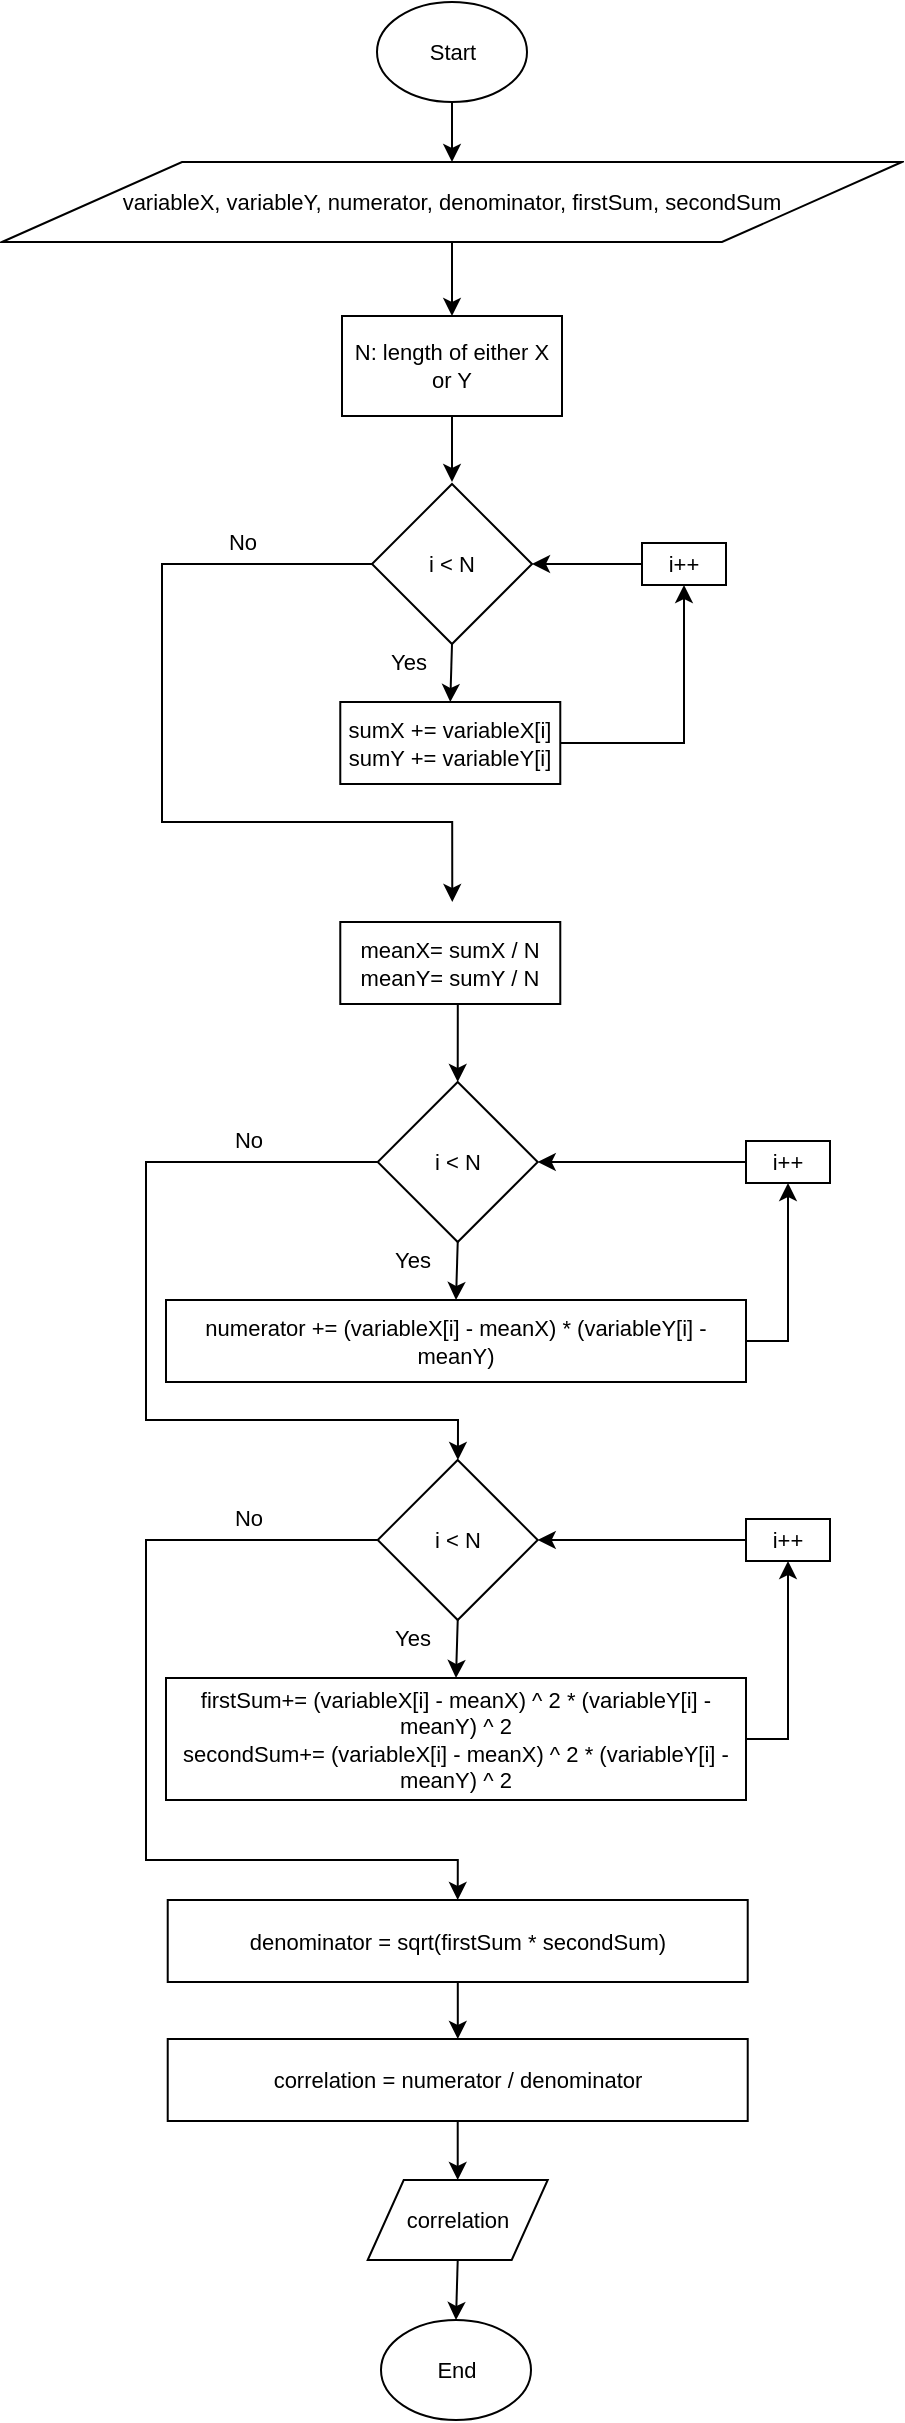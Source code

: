 <mxfile version="13.4.5" type="device"><diagram id="jfQLjwbjzYSsQ6AEgRfW" name="Page-1"><mxGraphModel dx="-301" dy="520" grid="1" gridSize="10" guides="1" tooltips="1" connect="1" arrows="1" fold="1" page="1" pageScale="1" pageWidth="1169" pageHeight="827" math="0" shadow="0"><root><mxCell id="0"/><mxCell id="1" parent="0"/><mxCell id="SxPiD2iWp9DDotKZ0I9N-58" value="variableX, variableY, numerator, denominator, firstSum, secondSum" style="shape=parallelogram;perimeter=parallelogramPerimeter;whiteSpace=wrap;html=1;fontSize=11;" parent="1" vertex="1"><mxGeometry x="1528" y="300" width="450" height="40" as="geometry"/></mxCell><mxCell id="SxPiD2iWp9DDotKZ0I9N-59" style="edgeStyle=orthogonalEdgeStyle;rounded=0;orthogonalLoop=1;jettySize=auto;html=1;exitX=0.5;exitY=1;exitDx=0;exitDy=0;fontSize=11;" parent="1" source="SxPiD2iWp9DDotKZ0I9N-60" target="SxPiD2iWp9DDotKZ0I9N-58" edge="1"><mxGeometry relative="1" as="geometry"/></mxCell><mxCell id="SxPiD2iWp9DDotKZ0I9N-60" value="Start" style="ellipse;whiteSpace=wrap;html=1;fontSize=11;" parent="1" vertex="1"><mxGeometry x="1715.5" y="220" width="75" height="50" as="geometry"/></mxCell><mxCell id="SxPiD2iWp9DDotKZ0I9N-61" style="edgeStyle=orthogonalEdgeStyle;rounded=0;orthogonalLoop=1;jettySize=auto;html=1;exitX=0.5;exitY=1;exitDx=0;exitDy=0;fontSize=11;" parent="1" source="SxPiD2iWp9DDotKZ0I9N-62" edge="1"><mxGeometry relative="1" as="geometry"><mxPoint x="1753" y="460" as="targetPoint"/></mxGeometry></mxCell><mxCell id="SxPiD2iWp9DDotKZ0I9N-62" value="N: length of either X or Y" style="rounded=0;whiteSpace=wrap;html=1;fontSize=11;" parent="1" vertex="1"><mxGeometry x="1698" y="377" width="110" height="50" as="geometry"/></mxCell><mxCell id="SxPiD2iWp9DDotKZ0I9N-63" style="edgeStyle=orthogonalEdgeStyle;rounded=0;orthogonalLoop=1;jettySize=auto;html=1;exitX=0.5;exitY=1;exitDx=0;exitDy=0;entryX=0.5;entryY=0;entryDx=0;entryDy=0;fontSize=11;" parent="1" source="SxPiD2iWp9DDotKZ0I9N-58" target="SxPiD2iWp9DDotKZ0I9N-62" edge="1"><mxGeometry relative="1" as="geometry"/></mxCell><mxCell id="SxPiD2iWp9DDotKZ0I9N-64" style="edgeStyle=orthogonalEdgeStyle;rounded=0;orthogonalLoop=1;jettySize=auto;html=1;exitX=0.5;exitY=1;exitDx=0;exitDy=0;entryX=0.5;entryY=0;entryDx=0;entryDy=0;fontSize=11;" parent="1" source="SxPiD2iWp9DDotKZ0I9N-65" target="SxPiD2iWp9DDotKZ0I9N-66" edge="1"><mxGeometry relative="1" as="geometry"/></mxCell><mxCell id="SxPiD2iWp9DDotKZ0I9N-79" style="edgeStyle=orthogonalEdgeStyle;rounded=0;orthogonalLoop=1;jettySize=auto;html=1;fontSize=11;" parent="1" source="SxPiD2iWp9DDotKZ0I9N-65" edge="1"><mxGeometry relative="1" as="geometry"><mxPoint x="1753.14" y="670" as="targetPoint"/><Array as="points"><mxPoint x="1608" y="501"/><mxPoint x="1608" y="630"/><mxPoint x="1753" y="630"/></Array></mxGeometry></mxCell><mxCell id="SxPiD2iWp9DDotKZ0I9N-65" value="i &amp;lt; N" style="rhombus;whiteSpace=wrap;html=1;fontSize=11;" parent="1" vertex="1"><mxGeometry x="1713" y="461" width="80" height="80" as="geometry"/></mxCell><mxCell id="SxPiD2iWp9DDotKZ0I9N-68" style="edgeStyle=orthogonalEdgeStyle;rounded=0;orthogonalLoop=1;jettySize=auto;html=1;exitX=1;exitY=0.5;exitDx=0;exitDy=0;fontSize=11;entryX=0.5;entryY=1;entryDx=0;entryDy=0;" parent="1" source="SxPiD2iWp9DDotKZ0I9N-66" target="SxPiD2iWp9DDotKZ0I9N-67" edge="1"><mxGeometry relative="1" as="geometry"><mxPoint x="1858" y="586" as="targetPoint"/></mxGeometry></mxCell><mxCell id="SxPiD2iWp9DDotKZ0I9N-66" value="sumX += variableX[i]&lt;br&gt;sumY += variableY[i]" style="rounded=0;whiteSpace=wrap;html=1;fontSize=11;" parent="1" vertex="1"><mxGeometry x="1697.14" y="570" width="110" height="41" as="geometry"/></mxCell><mxCell id="SxPiD2iWp9DDotKZ0I9N-69" style="edgeStyle=orthogonalEdgeStyle;rounded=0;orthogonalLoop=1;jettySize=auto;html=1;entryX=1;entryY=0.5;entryDx=0;entryDy=0;fontSize=11;" parent="1" source="SxPiD2iWp9DDotKZ0I9N-67" target="SxPiD2iWp9DDotKZ0I9N-65" edge="1"><mxGeometry relative="1" as="geometry"/></mxCell><mxCell id="SxPiD2iWp9DDotKZ0I9N-70" style="edgeStyle=orthogonalEdgeStyle;rounded=0;orthogonalLoop=1;jettySize=auto;html=1;exitX=0.25;exitY=0;exitDx=0;exitDy=0;fontSize=11;" parent="1" source="SxPiD2iWp9DDotKZ0I9N-67" edge="1"><mxGeometry relative="1" as="geometry"><mxPoint x="1878" y="500" as="targetPoint"/></mxGeometry></mxCell><mxCell id="SxPiD2iWp9DDotKZ0I9N-67" value="i++" style="rounded=0;whiteSpace=wrap;html=1;fontSize=11;" parent="1" vertex="1"><mxGeometry x="1848" y="490.5" width="42" height="21" as="geometry"/></mxCell><mxCell id="2" value="No" style="text;html=1;align=center;verticalAlign=middle;resizable=0;points=[];autosize=1;fontSize=11;" parent="1" vertex="1"><mxGeometry x="1633" y="480" width="30" height="20" as="geometry"/></mxCell><mxCell id="SxPiD2iWp9DDotKZ0I9N-84" value="Yes" style="text;html=1;align=center;verticalAlign=middle;resizable=0;points=[];autosize=1;fontSize=11;" parent="1" vertex="1"><mxGeometry x="1715.5" y="540" width="30" height="20" as="geometry"/></mxCell><mxCell id="SxPiD2iWp9DDotKZ0I9N-92" style="edgeStyle=orthogonalEdgeStyle;rounded=0;orthogonalLoop=1;jettySize=auto;html=1;exitX=0.5;exitY=1;exitDx=0;exitDy=0;entryX=0.5;entryY=0;entryDx=0;entryDy=0;fontSize=11;" parent="1" source="SxPiD2iWp9DDotKZ0I9N-94" target="SxPiD2iWp9DDotKZ0I9N-96" edge="1"><mxGeometry relative="1" as="geometry"/></mxCell><mxCell id="SxPiD2iWp9DDotKZ0I9N-93" style="edgeStyle=orthogonalEdgeStyle;rounded=0;orthogonalLoop=1;jettySize=auto;html=1;fontSize=11;entryX=0.5;entryY=0;entryDx=0;entryDy=0;" parent="1" source="SxPiD2iWp9DDotKZ0I9N-94" edge="1"><mxGeometry relative="1" as="geometry"><mxPoint x="1755.96" y="949" as="targetPoint"/><Array as="points"><mxPoint x="1600" y="800"/><mxPoint x="1600" y="929"/><mxPoint x="1756" y="929"/></Array></mxGeometry></mxCell><mxCell id="SxPiD2iWp9DDotKZ0I9N-94" value="i &amp;lt; N" style="rhombus;whiteSpace=wrap;html=1;fontSize=11;" parent="1" vertex="1"><mxGeometry x="1715.86" y="760" width="80" height="80" as="geometry"/></mxCell><mxCell id="SxPiD2iWp9DDotKZ0I9N-95" style="edgeStyle=orthogonalEdgeStyle;rounded=0;orthogonalLoop=1;jettySize=auto;html=1;exitX=1;exitY=0.5;exitDx=0;exitDy=0;fontSize=11;entryX=0.5;entryY=1;entryDx=0;entryDy=0;" parent="1" source="SxPiD2iWp9DDotKZ0I9N-96" target="SxPiD2iWp9DDotKZ0I9N-99" edge="1"><mxGeometry relative="1" as="geometry"><mxPoint x="1860.86" y="885" as="targetPoint"/></mxGeometry></mxCell><mxCell id="SxPiD2iWp9DDotKZ0I9N-96" value="numerator += (variableX[i] - meanX) * (variableY[i] - meanY)" style="rounded=0;whiteSpace=wrap;html=1;fontSize=11;" parent="1" vertex="1"><mxGeometry x="1610" y="869" width="290" height="41" as="geometry"/></mxCell><mxCell id="SxPiD2iWp9DDotKZ0I9N-97" style="edgeStyle=orthogonalEdgeStyle;rounded=0;orthogonalLoop=1;jettySize=auto;html=1;entryX=1;entryY=0.5;entryDx=0;entryDy=0;fontSize=11;" parent="1" source="SxPiD2iWp9DDotKZ0I9N-99" target="SxPiD2iWp9DDotKZ0I9N-94" edge="1"><mxGeometry relative="1" as="geometry"/></mxCell><mxCell id="SxPiD2iWp9DDotKZ0I9N-98" style="edgeStyle=orthogonalEdgeStyle;rounded=0;orthogonalLoop=1;jettySize=auto;html=1;exitX=0.25;exitY=0;exitDx=0;exitDy=0;fontSize=11;" parent="1" source="SxPiD2iWp9DDotKZ0I9N-99" edge="1"><mxGeometry relative="1" as="geometry"><mxPoint x="1930.0" y="798.5" as="targetPoint"/></mxGeometry></mxCell><mxCell id="SxPiD2iWp9DDotKZ0I9N-99" value="i++" style="rounded=0;whiteSpace=wrap;html=1;fontSize=11;" parent="1" vertex="1"><mxGeometry x="1900.0" y="789.5" width="42" height="21" as="geometry"/></mxCell><mxCell id="SxPiD2iWp9DDotKZ0I9N-100" value="No" style="text;html=1;align=center;verticalAlign=middle;resizable=0;points=[];autosize=1;fontSize=11;" parent="1" vertex="1"><mxGeometry x="1635.86" y="779" width="30" height="20" as="geometry"/></mxCell><mxCell id="SxPiD2iWp9DDotKZ0I9N-101" value="Yes" style="text;html=1;align=center;verticalAlign=middle;resizable=0;points=[];autosize=1;fontSize=11;" parent="1" vertex="1"><mxGeometry x="1718.36" y="839" width="30" height="20" as="geometry"/></mxCell><mxCell id="SxPiD2iWp9DDotKZ0I9N-102" style="edgeStyle=orthogonalEdgeStyle;rounded=0;orthogonalLoop=1;jettySize=auto;html=1;exitX=0.5;exitY=1;exitDx=0;exitDy=0;entryX=0.5;entryY=0;entryDx=0;entryDy=0;fontSize=11;" parent="1" source="SxPiD2iWp9DDotKZ0I9N-104" target="SxPiD2iWp9DDotKZ0I9N-106" edge="1"><mxGeometry relative="1" as="geometry"/></mxCell><mxCell id="SxPiD2iWp9DDotKZ0I9N-103" style="edgeStyle=orthogonalEdgeStyle;rounded=0;orthogonalLoop=1;jettySize=auto;html=1;fontSize=11;entryX=0.5;entryY=0;entryDx=0;entryDy=0;" parent="1" source="SxPiD2iWp9DDotKZ0I9N-104" target="SxPiD2iWp9DDotKZ0I9N-112" edge="1"><mxGeometry relative="1" as="geometry"><mxPoint x="1756" y="1159" as="targetPoint"/><Array as="points"><mxPoint x="1600" y="989"/><mxPoint x="1600" y="1149"/><mxPoint x="1756" y="1149"/></Array></mxGeometry></mxCell><mxCell id="SxPiD2iWp9DDotKZ0I9N-104" value="i &amp;lt; N" style="rhombus;whiteSpace=wrap;html=1;fontSize=11;" parent="1" vertex="1"><mxGeometry x="1715.86" y="949" width="80" height="80" as="geometry"/></mxCell><mxCell id="SxPiD2iWp9DDotKZ0I9N-105" style="edgeStyle=orthogonalEdgeStyle;rounded=0;orthogonalLoop=1;jettySize=auto;html=1;exitX=1;exitY=0.5;exitDx=0;exitDy=0;fontSize=11;entryX=0.5;entryY=1;entryDx=0;entryDy=0;" parent="1" source="SxPiD2iWp9DDotKZ0I9N-106" target="SxPiD2iWp9DDotKZ0I9N-109" edge="1"><mxGeometry relative="1" as="geometry"><mxPoint x="1860.86" y="1074" as="targetPoint"/></mxGeometry></mxCell><mxCell id="SxPiD2iWp9DDotKZ0I9N-106" value="firstSum+= (variableX[i] - meanX) ^ 2 * (variableY[i] - meanY) ^ 2&lt;br&gt;secondSum+= (variableX[i] - meanX) ^ 2 * (variableY[i] - meanY) ^ 2" style="rounded=0;whiteSpace=wrap;html=1;fontSize=11;" parent="1" vertex="1"><mxGeometry x="1610" y="1058" width="290" height="61" as="geometry"/></mxCell><mxCell id="SxPiD2iWp9DDotKZ0I9N-107" style="edgeStyle=orthogonalEdgeStyle;rounded=0;orthogonalLoop=1;jettySize=auto;html=1;entryX=1;entryY=0.5;entryDx=0;entryDy=0;fontSize=11;" parent="1" source="SxPiD2iWp9DDotKZ0I9N-109" target="SxPiD2iWp9DDotKZ0I9N-104" edge="1"><mxGeometry relative="1" as="geometry"/></mxCell><mxCell id="SxPiD2iWp9DDotKZ0I9N-108" style="edgeStyle=orthogonalEdgeStyle;rounded=0;orthogonalLoop=1;jettySize=auto;html=1;exitX=0.25;exitY=0;exitDx=0;exitDy=0;fontSize=11;" parent="1" source="SxPiD2iWp9DDotKZ0I9N-109" edge="1"><mxGeometry relative="1" as="geometry"><mxPoint x="1930.0" y="987.5" as="targetPoint"/></mxGeometry></mxCell><mxCell id="SxPiD2iWp9DDotKZ0I9N-109" value="i++" style="rounded=0;whiteSpace=wrap;html=1;fontSize=11;" parent="1" vertex="1"><mxGeometry x="1900.0" y="978.5" width="42" height="21" as="geometry"/></mxCell><mxCell id="SxPiD2iWp9DDotKZ0I9N-110" value="No" style="text;html=1;align=center;verticalAlign=middle;resizable=0;points=[];autosize=1;fontSize=11;" parent="1" vertex="1"><mxGeometry x="1635.86" y="968" width="30" height="20" as="geometry"/></mxCell><mxCell id="SxPiD2iWp9DDotKZ0I9N-111" value="Yes" style="text;html=1;align=center;verticalAlign=middle;resizable=0;points=[];autosize=1;fontSize=11;" parent="1" vertex="1"><mxGeometry x="1718.36" y="1028" width="30" height="20" as="geometry"/></mxCell><mxCell id="SxPiD2iWp9DDotKZ0I9N-115" style="edgeStyle=orthogonalEdgeStyle;rounded=0;orthogonalLoop=1;jettySize=auto;html=1;fontSize=11;" parent="1" source="SxPiD2iWp9DDotKZ0I9N-112" target="SxPiD2iWp9DDotKZ0I9N-114" edge="1"><mxGeometry relative="1" as="geometry"/></mxCell><mxCell id="SxPiD2iWp9DDotKZ0I9N-112" value="denominator = sqrt(firstSum * secondSum)" style="rounded=0;whiteSpace=wrap;html=1;fontSize=11;" parent="1" vertex="1"><mxGeometry x="1610.86" y="1169" width="290" height="41" as="geometry"/></mxCell><mxCell id="SxPiD2iWp9DDotKZ0I9N-118" style="edgeStyle=orthogonalEdgeStyle;rounded=0;orthogonalLoop=1;jettySize=auto;html=1;exitX=0.5;exitY=1;exitDx=0;exitDy=0;entryX=0.5;entryY=0;entryDx=0;entryDy=0;fontSize=11;" parent="1" source="SxPiD2iWp9DDotKZ0I9N-113" target="SxPiD2iWp9DDotKZ0I9N-116" edge="1"><mxGeometry relative="1" as="geometry"/></mxCell><mxCell id="SxPiD2iWp9DDotKZ0I9N-113" value="correlation" style="shape=parallelogram;perimeter=parallelogramPerimeter;whiteSpace=wrap;html=1;fontSize=11;" parent="1" vertex="1"><mxGeometry x="1710.86" y="1309" width="90" height="40" as="geometry"/></mxCell><mxCell id="SxPiD2iWp9DDotKZ0I9N-119" style="edgeStyle=orthogonalEdgeStyle;rounded=0;orthogonalLoop=1;jettySize=auto;html=1;exitX=0.5;exitY=1;exitDx=0;exitDy=0;entryX=0.5;entryY=0;entryDx=0;entryDy=0;fontSize=11;" parent="1" source="SxPiD2iWp9DDotKZ0I9N-114" target="SxPiD2iWp9DDotKZ0I9N-113" edge="1"><mxGeometry relative="1" as="geometry"/></mxCell><mxCell id="SxPiD2iWp9DDotKZ0I9N-114" value="correlation = numerator / denominator" style="rounded=0;whiteSpace=wrap;html=1;fontSize=11;" parent="1" vertex="1"><mxGeometry x="1610.86" y="1238.5" width="290" height="41" as="geometry"/></mxCell><mxCell id="SxPiD2iWp9DDotKZ0I9N-116" value="End" style="ellipse;whiteSpace=wrap;html=1;fontSize=11;" parent="1" vertex="1"><mxGeometry x="1717.5" y="1379" width="75" height="50" as="geometry"/></mxCell><mxCell id="SxPiD2iWp9DDotKZ0I9N-121" style="edgeStyle=orthogonalEdgeStyle;rounded=0;orthogonalLoop=1;jettySize=auto;html=1;exitX=0.5;exitY=1;exitDx=0;exitDy=0;entryX=0.5;entryY=0;entryDx=0;entryDy=0;fontSize=11;" parent="1" source="SxPiD2iWp9DDotKZ0I9N-120" target="SxPiD2iWp9DDotKZ0I9N-94" edge="1"><mxGeometry relative="1" as="geometry"/></mxCell><mxCell id="SxPiD2iWp9DDotKZ0I9N-120" value="meanX= sumX / N&lt;br&gt;meanY= sumY / N" style="rounded=0;whiteSpace=wrap;html=1;fontSize=11;" parent="1" vertex="1"><mxGeometry x="1697.14" y="680" width="110" height="41" as="geometry"/></mxCell></root></mxGraphModel></diagram></mxfile>